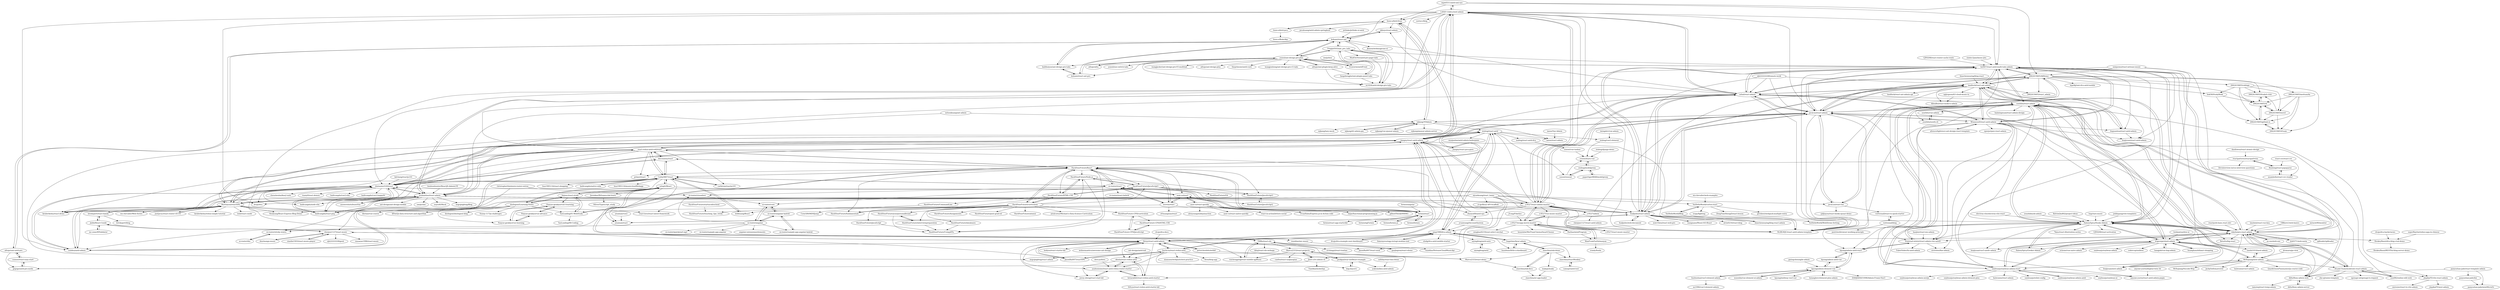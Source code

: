 digraph G {
"mpw0311/antd-umi-sys" -> "LANIF-UI/dva-boot-admin" ["e"=1]
"mpw0311/antd-umi-sys" -> "2662419405/AllDemo" ["e"=1]
"mpw0311/antd-umi-sys" -> "liuxx-u/bird-front" ["e"=1]
"mpw0311/antd-umi-sys" -> "hsl947/react-antd-multi-tabs-admin" ["e"=1]
"xjh22222228/tomato-work" -> "landluck/react-ant-admin" ["e"=1]
"xjh22222228/tomato-work" -> "sxfad/react-admin" ["e"=1]
"xjh22222228/tomato-work" -> "javaLuo/react-admin" ["e"=1]
"xjh22222228/tomato-work" -> "ltadpoles/react-admin" ["e"=1]
"biaochenxuying/blog-react" -> "landluck/react-ant-admin" ["e"=1]
"alitajs/umi-antd-pro" -> "sunnut/react-easy-start" ["e"=1]
"alitajs/umi-antd-pro" -> "kuhami/react-ant" ["e"=1]
"alitajs/umi-antd-pro" -> "gzgogo/antd-pro-mobx" ["e"=1]
"danilowoz/react-atomic-design" -> "reactpatterns/reactpatterns" ["e"=1]
"reactpatterns/reactpatterns" -> "Bunlong/react-papaparse"
"reactpatterns/reactpatterns" -> "Devinterview-io/css-interview-questions" ["e"=1]
"reactpatterns/reactpatterns" -> "HackYourFuture/React"
"Jines-z/rs-admin-cli" -> "Tianlikai/mobxSpa"
"Jines-z/rs-admin-cli" -> "Marco2333/react-projects"
"Jines-z/rs-admin-cli" -> "gzgogo/antd-pro-mobx"
"lsqy/taro-music" -> "HalseySpicy/Hooks-Admin" ["e"=1]
"sxfad/react-admin" -> "javaLuo/react-admin"
"sxfad/react-admin" -> "hsl947/react-antd-multi-tabs-admin"
"sxfad/react-admin" -> "landluck/react-ant-admin"
"sxfad/react-admin" -> "zkboys/react-admin"
"sxfad/react-admin" -> "2662419405/AllDemo"
"sxfad/react-admin" -> "ltadpoles/react-admin"
"sxfad/react-admin" -> "z-9527/react-admin-master"
"sxfad/react-admin" -> "liuguanhua/react-antd-admin"
"sxfad/react-admin" -> "kuhami/react-ant"
"sxfad/react-admin" -> "jiangxy/react-antd-admin"
"sxfad/react-admin" -> "WinmezzZ/react-antd-admin"
"sxfad/react-admin" -> "LANIF-UI/dva-boot-admin"
"sxfad/react-admin" -> "yezihaohao/react-admin"
"sxfad/react-admin" -> "NLRX-WJC/react-antd-admin-template" ["e"=1]
"sxfad/react-admin" -> "southliu/react-admin"
"reactjs/zh-hans.react.dev" -> "wkylin/pro-react-admin" ["e"=1]
"z-9527/react-admin-master" -> "z-9527/admin"
"z-9527/react-admin-master" -> "yezihaohao/react-admin"
"z-9527/react-admin-master" -> "jiangxy/react-antd-admin"
"z-9527/react-admin-master" -> "LANIF-UI/dva-boot-admin"
"z-9527/react-admin-master" -> "NLRX-WJC/react-antd-admin-template" ["e"=1]
"z-9527/react-admin-master" -> "z-9527/weapp-movie-master"
"z-9527/react-admin-master" -> "sxfad/react-admin"
"z-9527/react-admin-master" -> "ltadpoles/react-admin"
"z-9527/react-admin-master" -> "javaLuo/react-admin"
"z-9527/react-admin-master" -> "duxianwei520/react"
"z-9527/react-admin-master" -> "zuiidea/antd-admin" ["e"=1]
"z-9527/react-admin-master" -> "hsl947/react-antd-multi-tabs-admin"
"z-9527/react-admin-master" -> "zhaoyu69/antd-spa"
"z-9527/react-admin-master" -> "z-9527/vue-music-master"
"z-9527/react-admin-master" -> "xiubug/react-antd"
"z-9527/admin" -> "z-9527/react-admin-master"
"z-9527/admin" -> "z-9527/react-music-master"
"z-9527/admin" -> "chenjun1127/react-antd-admin"
"z-9527/admin" -> "landluck/react-ant-admin"
"kuhami/react-ant" -> "bailihuiyue/ant-design-pro-tabs"
"kuhami/react-ant" -> "kuhami/react-ant-pro"
"kuhami/react-ant" -> "Fengly0503/ant_pro_tabs"
"kuhami/react-ant" -> "yunsii/ant-design-pro-plus"
"kuhami/react-ant" -> "zkboys/react-admin"
"kuhami/react-ant" -> "alitajs/umi-antd-pro" ["e"=1]
"kuhami/react-ant" -> "ix1024/antd-design-pro-tabs"
"kuhami/react-ant" -> "Jkanon/webmagician-ui"
"sunnut/react-easy-start" -> "gzgogo/antd-pro-mobx"
"sunnut/react-easy-start" -> "alitajs/umi-antd-pro" ["e"=1]
"LANIF-UI/dva-boot-admin" -> "z-9527/react-admin-master"
"LANIF-UI/dva-boot-admin" -> "yezihaohao/react-admin"
"LANIF-UI/dva-boot-admin" -> "jiangxy/react-antd-admin"
"LANIF-UI/dva-boot-admin" -> "zuiidea/antd-admin" ["e"=1]
"LANIF-UI/dva-boot-admin" -> "duxianwei520/react"
"LANIF-UI/dva-boot-admin" -> "sxfad/react-admin"
"LANIF-UI/dva-boot-admin" -> "mpw0311/antd-umi-sys" ["e"=1]
"LANIF-UI/dva-boot-admin" -> "hsl947/react-antd-multi-tabs-admin"
"LANIF-UI/dva-boot-admin" -> "kuhami/react-ant"
"LANIF-UI/dva-boot-admin" -> "NLRX-WJC/react-antd-admin-template" ["e"=1]
"LANIF-UI/dva-boot-admin" -> "liuxx-u/bird-front"
"LANIF-UI/dva-boot-admin" -> "bailicangdu/react-pxq" ["e"=1]
"LANIF-UI/dva-boot-admin" -> "javaLuo/react-admin"
"LANIF-UI/dva-boot-admin" -> "sorrycc/blog" ["e"=1]
"LANIF-UI/dva-boot-admin" -> "dvajs/dva" ["e"=1]
"alitajs/alita" -> "yunsii/ant-design-pro-plus" ["e"=1]
"J1ong/FilmSys" -> "z-9527/weapp-movie-master" ["e"=1]
"YMBo/react-ele" -> "gaojingran/react-eleme"
"YMBo/react-ele" -> "ruichengping/react-mobile-qqMusic"
"YMBo/react-ele" -> "chenjun1127/react-music"
"YMBo/react-ele" -> "kliuj/react-ele-webapp" ["e"=1]
"YMBo/react-ele" -> "Marco2333/react-projects"
"YMBo/react-ele" -> "cd-dongzi/react-toutiao" ["e"=1]
"wjkang/d2-admin-pm" -> "wjkang/3YAdmin" ["e"=1]
"z-9527/weapp-movie-master" -> "z-9527/vue-music-master"
"z-9527/weapp-movie-master" -> "ManFromEarth/maoyan"
"z-9527/weapp-movie-master" -> "Harhao/miniProgram" ["e"=1]
"z-9527/weapp-movie-master" -> "zenghao0219/seat-select-wechat" ["e"=1]
"z-9527/weapp-movie-master" -> "z-9527/react-admin-master"
"z-9527/weapp-movie-master" -> "houzisbw/MeiTuanCinemaSmartChoose" ["e"=1]
"z-9527/weapp-movie-master" -> "z-9527/react-music-master"
"biaochenxuying/blog-react-admin" -> "ltadpoles/react-admin" ["e"=1]
"WinmezzZ/react-antd-admin" -> "landluck/react-ant-admin"
"WinmezzZ/react-antd-admin" -> "hsl947/react-antd-multi-tabs-admin"
"WinmezzZ/react-antd-admin" -> "javaLuo/react-admin"
"WinmezzZ/react-antd-admin" -> "southliu/react-admin"
"WinmezzZ/react-antd-admin" -> "buqiyuan/react-antd-admin" ["e"=1]
"WinmezzZ/react-antd-admin" -> "NLRX-WJC/react-antd-admin-template" ["e"=1]
"WinmezzZ/react-antd-admin" -> "sxfad/react-admin"
"WinmezzZ/react-antd-admin" -> "d3george/slash-admin"
"WinmezzZ/react-antd-admin" -> "HalseySpicy/Hooks-Admin"
"WinmezzZ/react-antd-admin" -> "liuguanhua/react-antd-admin"
"WinmezzZ/react-antd-admin" -> "lqsong/admin-antd-react"
"WinmezzZ/react-antd-admin" -> "altence/lightence-ant-design-react-template" ["e"=1]
"WinmezzZ/react-antd-admin" -> "wkylin/pro-react-admin"
"WinmezzZ/react-antd-admin" -> "frontend-winter/react-admin-vite-antd5"
"WinmezzZ/react-antd-admin" -> "epeejs/epee-react-admin"
"bailihuiyue/ant-design-pro-tabs" -> "kuhami/react-ant"
"bailihuiyue/ant-design-pro-tabs" -> "kuhami/react-ant-pro"
"aiyuekuang/react_home" -> "Jines-z/rs-admin-cli"
"aiyuekuang/react_home" -> "javaLuo/react-luo"
"aiyuekuang/react_home" -> "YutHelloWorld/vortex-react"
"aiyuekuang/react_home" -> "Marco2333/react-demo"
"aiyuekuang/react_home" -> "chenjun1127/react-music"
"aiyuekuang/react_home" -> "yi-ge/Koa2-API-Scaffold" ["e"=1]
"aiyuekuang/react_home" -> "MuYunyun/reactSPA"
"aiyuekuang/react_home" -> "bailicangdu/react-pxq" ["e"=1]
"aiyuekuang/react_home" -> "react-love/react-latest-framework" ["e"=1]
"aiyuekuang/react_home" -> "JasonBai007/react-seed" ["e"=1]
"lanzhsh/react-vue-koa" -> "wkylin/pro-react-admin" ["e"=1]
"dxx/mango-music" -> "chenjun1127/react-music" ["e"=1]
"CJY0208/react-router-cache-route" -> "hsl947/react-antd-multi-tabs-admin" ["e"=1]
"ltadpoles/web-document" -> "ltadpoles/react-admin" ["e"=1]
"nelsonkuang/ant-admin" -> "wjkang/3YAdmin" ["e"=1]
"nelsonkuang/ant-admin" -> "yezihaohao/react-admin" ["e"=1]
"brickspert/react-family" -> "brickspert/blog" ["e"=1]
"brickspert/react-family" -> "MuYunyun/reactSPA"
"brickspert/react-family" -> "Juliiii/React-Cnode"
"hugotime/bear-admin" -> "huzzbuzz/little-a-dashboard"
"hugotime/bear-admin" -> "pmg1989/dva-admin"
"hugotime/bear-admin" -> "ziaochina/reactMonkey"
"hugotime/bear-admin" -> "ziaochina/mk-demo"
"z-9527/vue-music-master" -> "z-9527/weapp-movie-master"
"z-9527/vue-music-master" -> "z-9527/react-music-master"
"javaLuo/react-admin" -> "landluck/react-ant-admin"
"javaLuo/react-admin" -> "javaLuo/react-luo"
"javaLuo/react-admin" -> "sxfad/react-admin"
"javaLuo/react-admin" -> "southliu/react-admin"
"javaLuo/react-admin" -> "hsl947/react-antd-multi-tabs-admin"
"javaLuo/react-admin" -> "WinmezzZ/react-antd-admin"
"javaLuo/react-admin" -> "2662419405/AllDemo"
"javaLuo/react-admin" -> "wkylin/pro-react-admin"
"javaLuo/react-admin" -> "wjkang/3YAdmin"
"javaLuo/react-admin" -> "ltadpoles/react-admin"
"javaLuo/react-admin" -> "NLRX-WJC/react-antd-admin-template" ["e"=1]
"javaLuo/react-admin" -> "jiangxy/react-antd-admin"
"javaLuo/react-admin" -> "lqsong/admin-antd-react"
"javaLuo/react-admin" -> "frontend-winter/react-admin-vite-antd5"
"javaLuo/react-admin" -> "z-9527/react-admin-master"
"Juliiii/React-Cnode" -> "chenjun1127/react-music"
"Juliiii/React-Cnode" -> "brickspert/react-family"
"Juliiii/React-Cnode" -> "mc-zone/IDValidator" ["e"=1]
"xusenlin/vue-element-ui-admin" -> "lqsong/admin-element-vue" ["e"=1]
"yisainan/vue2" -> "yisainan/react" ["e"=1]
"wjkang/vue-quasar-admin" -> "wjkang/3YAdmin" ["e"=1]
"HackYourFuture/JavaScript3" -> "HackYourFuture/JavaScript2"
"yunsii/ant-design-pro-plus" -> "yunsii/use-switch-tabs"
"yunsii/ant-design-pro-plus" -> "kuhami/react-ant"
"yunsii/ant-design-pro-plus" -> "kuhami/react-ant-pro"
"yunsii/ant-design-pro-plus" -> "wangJacker/ant-design-pro-V5-multitab"
"yunsii/ant-design-pro-plus" -> "hsl947/react-antd-multi-tabs-admin"
"yunsii/ant-design-pro-plus" -> "Fengly0503/ant_pro_tabs"
"yunsii/ant-design-pro-plus" -> "bailihuiyue/ant-design-pro-tabs"
"yunsii/ant-design-pro-plus" -> "alitajs/ant-design-plus" ["e"=1]
"yunsii/ant-design-pro-plus" -> "alitajs/umi-plugin-keep-alive" ["e"=1]
"yunsii/ant-design-pro-plus" -> "theprimone/antd-curd"
"yunsii/ant-design-pro-plus" -> "X-neuron/antdFront"
"yunsii/ant-design-pro-plus" -> "wangjunhong/ant-design-pro-v5-tabs"
"yunsii/ant-design-pro-plus" -> "alitajs/alita" ["e"=1]
"yunsii/ant-design-pro-plus" -> "ix1024/antd-design-pro-tabs"
"gzgogo/antd-pro-mobx" -> "sunnut/react-easy-start"
"gaojingran/react-eleme" -> "YMBo/react-ele"
"HackYourFuture/startacodeschool" -> "HackYourFuture/teaching_tips_tricks"
"yisainan/react" -> "ltadpoles/react-admin"
"chenjun1127/react-music" -> "wandiao/nec-music"
"chenjun1127/react-music" -> "xiaolin3303/react-music-player" ["e"=1]
"chenjun1127/react-music" -> "YMBo/react-ele"
"chenjun1127/react-music" -> "dxx/mango-music" ["e"=1]
"chenjun1127/react-music" -> "xjh22222228/gosh" ["e"=1]
"chenjun1127/react-music" -> "maomao1996/react-music" ["e"=1]
"chenjun1127/react-music" -> "Juliiii/React-Cnode"
"chenjun1127/react-music" -> "ruichengping/react-mobile-qqMusic"
"wjkang/3YAdmin" -> "wjkang/vue-quasar-admin" ["e"=1]
"wjkang/3YAdmin" -> "wjkang/quasar-admin-server" ["e"=1]
"wjkang/3YAdmin" -> "liuxx-u/bird-front"
"wjkang/3YAdmin" -> "lanux/react-admin"
"wjkang/3YAdmin" -> "javaLuo/react-admin"
"wjkang/3YAdmin" -> "wjkang/lazy-mock" ["e"=1]
"wjkang/3YAdmin" -> "wjkang/d2-admin-pm" ["e"=1]
"wjkang/3YAdmin" -> "xiubug/react-antd"
"xiubug/react-antd-dva" -> "sosout/vue-taobao"
"HackYourFuture-CPH/HTML-CSS" -> "HackYourFuture-CPH/JavaScript"
"HackYourFuture-CPH/JavaScript" -> "HackYourFuture-CPH/HTML-CSS"
"HackYourFuture-CPH/JavaScript" -> "HackYourFuture-CPH/curriculum"
"makajs/maka" -> "ziaochina/xr-app-loader"
"nzambello/react-csv-reader" -> "Bunlong/react-papaparse"
"zhaoyu69/antd-spa" -> "jiangxy/react-antd-admin"
"zhaoyu69/antd-spa" -> "yvanwangl/AccountSystem" ["e"=1]
"Harhao/miniProgram" -> "z-9527/weapp-movie-master" ["e"=1]
"Harhao/miniProgram" -> "ManFromEarth/maoyan" ["e"=1]
"HackYourFuture/JavaScript2" -> "HackYourFuture/JavaScript3"
"sosout/vue-taobao" -> "sosout/learn-vue"
"zkboys/react-admin" -> "kuhami/react-ant"
"papertiger8848/modelproxy" -> "xiubug/modelproxy"
"kuhami/react-ant-pro" -> "bailihuiyue/ant-design-pro-tabs"
"kuhami/react-ant-pro" -> "kuhami/react-ant"
"xiubug/django-demo" -> "sosout/learn-vue"
"Bunlong/react-papaparse" -> "nzambello/react-csv-reader"
"Bunlong/react-papaparse" -> "reactpatterns/reactpatterns"
"alitajs/umi-plugin-keep-alive" -> "yunsii/ant-design-pro-plus" ["e"=1]
"alitajs/umi-plugin-keep-alive" -> "fangzhengjin/umi-plugin-panel-tabs" ["e"=1]
"alitajs/umi-plugin-keep-alive" -> "ix1024/antd-design-pro-tabs" ["e"=1]
"umijs/hox" -> "X-neuron/antdFront" ["e"=1]
"uniquemo/react-netease-music" -> "landluck/react-ant-admin" ["e"=1]
"uniquemo/react-netease-music" -> "wkylin/pro-react-admin" ["e"=1]
"uniquemo/react-netease-music" -> "HalseySpicy/Hooks-Admin" ["e"=1]
"uniquemo/react-netease-music" -> "2662419405/AllDemo" ["e"=1]
"lqsong/admin-element-vue" -> "lqsong/admin-antd-vue"
"lqsong/admin-element-vue" -> "lqsong/admin-antd-react"
"lqsong/admin-element-vue" -> "xusenlin/vue-element-ui-admin" ["e"=1]
"lqsong/admin-element-vue" -> "lqsong/midway-vue3-ssr"
"lqsong/admin-element-vue" -> "hsiangleev/element-plus-admin" ["e"=1]
"lqsong/admin-element-vue" -> "ZANJIAHAO1008/Admin-Frame-Vue3" ["e"=1]
"lqsong/admin-element-vue" -> "huzhushan/vue3-element-admin"
"vortesnail/blog" -> "vortesnail/react-ts-quick-starter"
"vortesnail/blog" -> "poetries/browser-working-principle" ["e"=1]
"hsl947/react-antd-multi-tabs-admin" -> "landluck/react-ant-admin"
"hsl947/react-antd-multi-tabs-admin" -> "southliu/react-admin"
"hsl947/react-antd-multi-tabs-admin" -> "wkylin/pro-react-admin"
"hsl947/react-antd-multi-tabs-admin" -> "sxfad/react-admin"
"hsl947/react-antd-multi-tabs-admin" -> "WinmezzZ/react-antd-admin"
"hsl947/react-antd-multi-tabs-admin" -> "yunsii/ant-design-pro-plus"
"hsl947/react-antd-multi-tabs-admin" -> "javaLuo/react-admin"
"hsl947/react-antd-multi-tabs-admin" -> "frontend-winter/react-admin-vite-antd5"
"hsl947/react-antd-multi-tabs-admin" -> "NLRX-WJC/react-antd-admin-template" ["e"=1]
"hsl947/react-antd-multi-tabs-admin" -> "2662419405/AllDemo"
"hsl947/react-antd-multi-tabs-admin" -> "HalseySpicy/Hooks-Admin"
"hsl947/react-antd-multi-tabs-admin" -> "ltadpoles/react-admin"
"hsl947/react-antd-multi-tabs-admin" -> "liuguanhua/react-antd-admin"
"hsl947/react-antd-multi-tabs-admin" -> "Fengly0503/ant_pro_tabs"
"hsl947/react-antd-multi-tabs-admin" -> "buqiyuan/react-antd-admin" ["e"=1]
"landluck/react-ant-admin" -> "hsl947/react-antd-multi-tabs-admin"
"landluck/react-ant-admin" -> "javaLuo/react-admin"
"landluck/react-ant-admin" -> "landluck/react-ant-admin-api"
"landluck/react-ant-admin" -> "WinmezzZ/react-antd-admin"
"landluck/react-ant-admin" -> "sxfad/react-admin"
"landluck/react-ant-admin" -> "2662419405/AllDemo"
"landluck/react-ant-admin" -> "NLRX-WJC/react-antd-admin-template" ["e"=1]
"landluck/react-ant-admin" -> "ltadpoles/react-admin"
"landluck/react-ant-admin" -> "buqiyuan/react-antd-admin" ["e"=1]
"landluck/react-ant-admin" -> "liuguanhua/react-antd-admin"
"landluck/react-ant-admin" -> "uglyspoon/h5-cloud-music-ts"
"landluck/react-ant-admin" -> "AllenBei/react-hook-ts-admin"
"landluck/react-ant-admin" -> "wkylin/pro-react-admin"
"landluck/react-ant-admin" -> "2662419405/react_admin"
"landluck/react-ant-admin" -> "HalseySpicy/Hooks-Admin"
"christopherthielen/ui-router-extras" -> "ui-router/sticky-states" ["e"=1]
"christopherthielen/ui-router-extras" -> "ui-router/visualizer" ["e"=1]
"ltadpoles/react-admin" -> "ltadpoles/web-document" ["e"=1]
"ltadpoles/react-admin" -> "landluck/react-ant-admin"
"ltadpoles/react-admin" -> "javaLuo/react-admin"
"ltadpoles/react-admin" -> "NLRX-WJC/react-antd-admin-template" ["e"=1]
"ltadpoles/react-admin" -> "hsl947/react-antd-multi-tabs-admin"
"ltadpoles/react-admin" -> "biaochenxuying/blog-react-admin" ["e"=1]
"ltadpoles/react-admin" -> "yisainan/react"
"ltadpoles/react-admin" -> "sxfad/react-admin"
"ltadpoles/react-admin" -> "z-9527/react-admin-master"
"ltadpoles/react-admin" -> "now1then/react-web-pro"
"ltadpoles/react-admin" -> "yezihaohao/react-admin"
"ltadpoles/react-admin" -> "HalseySpicy/Hooks-Admin"
"ltadpoles/react-admin" -> "wanguano/Music163-React" ["e"=1]
"ltadpoles/react-admin" -> "LANIF-UI/dva-boot-admin"
"ltadpoles/react-admin" -> "alvin0216/react-blog" ["e"=1]
"mc-zone/IDValidator" -> "Juliiii/React-Cnode" ["e"=1]
"Fengly0503/ant_pro_tabs" -> "ix1024/antd-design-pro-tabs"
"Fengly0503/ant_pro_tabs" -> "kuhami/react-ant"
"Fengly0503/ant_pro_tabs" -> "fangzhengjin/umi-plugin-panel-tabs"
"Fengly0503/ant_pro_tabs" -> "MudOnTire/antd-pro-page-tabs"
"Fengly0503/ant_pro_tabs" -> "yunsii/ant-design-pro-plus"
"2662419405/AllDemo" -> "landluck/react-ant-admin"
"2662419405/AllDemo" -> "hsl947/react-antd-multi-tabs-admin"
"2662419405/AllDemo" -> "javaLuo/react-admin"
"2662419405/AllDemo" -> "2662419405/react_admin"
"2662419405/AllDemo" -> "javaLuo/react-luo"
"2662419405/AllDemo" -> "2662419405/meituanAn"
"2662419405/AllDemo" -> "sxfad/react-admin"
"2662419405/AllDemo" -> "2662419405/cnblogs"
"2662419405/AllDemo" -> "link58/StudyBook"
"2662419405/AllDemo" -> "2662419405/sh"
"2662419405/AllDemo" -> "hqwlkj/umi-dva-antd-mobile" ["e"=1]
"2662419405/AllDemo" -> "2662419405/Studyit-club"
"uglyspoon/h5-cloud-music-ts" -> "AllenBei/react-hook-ts-admin"
"X-neuron/antdFront" -> "yunsii/ant-design-pro-plus"
"liuguanhua/react-antd-admin" -> "buqiyuan/react-antd-admin" ["e"=1]
"liuguanhua/react-antd-admin" -> "landluck/react-ant-admin"
"jetlinks/jetlinks-ui-antd" -> "kuhami/react-ant" ["e"=1]
"ix1024/antd-design-pro-tabs" -> "Fengly0503/ant_pro_tabs"
"vortesnail/react-ts-quick-starter" -> "vortesnail/blog"
"2662419405/novel" -> "2662419405/Exam"
"2662419405/novel" -> "2662419405/sh"
"2662419405/novel" -> "2662419405/github.io"
"2662419405/novel" -> "2662419405/Studyit-club"
"MudOnTire/antd-pro-page-tabs" -> "ix1024/antd-design-pro-tabs"
"2662419405/meituanAn" -> "2662419405/github.io"
"2662419405/meituanAn" -> "2662419405/novel"
"2662419405/meituanAn" -> "2662419405/sh"
"2662419405/meituanAn" -> "2662419405/Exam"
"2662419405/cnblogs" -> "2662419405/sh"
"2662419405/cnblogs" -> "2662419405/Studyit-club"
"2662419405/cnblogs" -> "2662419405/github.io"
"2662419405/cnblogs" -> "2662419405/novel"
"2662419405/cnblogs" -> "2662419405/Exam"
"2662419405/cnblogs" -> "link58/StudyBook"
"2662419405/Studyit-club" -> "2662419405/sh"
"2662419405/sh" -> "2662419405/github.io"
"2662419405/sh" -> "2662419405/novel"
"2662419405/sh" -> "2662419405/Studyit-club"
"2662419405/Exam" -> "2662419405/github.io"
"2662419405/github.io" -> "2662419405/sh"
"2662419405/github.io" -> "2662419405/Exam"
"link58/StudyBook" -> "2662419405/sh"
"link58/StudyBook" -> "2662419405/github.io"
"sindu12jun/imooc-jira" -> "hsl947/react-antd-multi-tabs-admin" ["e"=1]
"OBKoro1/web-basics" -> "wkylin/pro-react-admin" ["e"=1]
"wkylin/pro-react-admin" -> "HalseySpicy/Hooks-Admin"
"wkylin/pro-react-admin" -> "southliu/react-admin"
"wkylin/pro-react-admin" -> "hsl947/react-antd-multi-tabs-admin"
"wkylin/pro-react-admin" -> "javaLuo/react-admin"
"wkylin/pro-react-admin" -> "frontend-winter/react-admin-vite-antd5"
"wkylin/pro-react-admin" -> "landluck/react-ant-admin"
"wkylin/pro-react-admin" -> "DLand-Team/moderate-react-admin"
"wkylin/pro-react-admin" -> "xy-sea/web-see" ["e"=1]
"wkylin/pro-react-admin" -> "soybeanjs/soybean-admin-react"
"wkylin/pro-react-admin" -> "lyh0371/web-norm" ["e"=1]
"wkylin/pro-react-admin" -> "dbfu/fluxy-admin-web"
"wkylin/pro-react-admin" -> "buqiyuan/nest-admin" ["e"=1]
"wkylin/pro-react-admin" -> "d3george/slash-admin"
"wkylin/pro-react-admin" -> "qdleader/qdleader" ["e"=1]
"wkylin/pro-react-admin" -> "BetaSu/big-react" ["e"=1]
"xzlaptt/React" -> "linjunc/react-study"
"xzlaptt/React" -> "TaoLoading/01-WebStudy"
"xzlaptt/React" -> "yisainan/react"
"xzlaptt/React" -> "dselegent/Learning-Notes"
"xzlaptt/React" -> "Cathy0807/react"
"xzlaptt/React" -> "ltadpoles/react-admin"
"xzlaptt/React" -> "JasonkayZK/typescript-learn"
"hsiangleev/element-plus-admin" -> "lqsong/admin-element-vue" ["e"=1]
"altence/lightence-ant-design-react-template" -> "WinmezzZ/react-antd-admin" ["e"=1]
"gmingchen/agile-admin" -> "lqsong/admin-element-vue" ["e"=1]
"huzhushan/vue3-element-admin" -> "au1996/vue3-element-admin" ["e"=1]
"huzhushan/vue3-element-admin" -> "lqsong/admin-element-vue"
"azat-co/react" -> "werein/react"
"azat-co/react" -> "ui-router/react"
"azat-co/react" -> "formio/react"
"azat-co/react" -> "azat-co/react-quickly"
"HackYourFuture/yourpersonalbrand" -> "HackYourFuture/interviewpreparation"
"HackYourFuture/yourpersonalbrand" -> "HackYourFuture/UsingAPIs"
"HackYourFuture/interviewpreparation" -> "HackYourFuture/yourpersonalbrand"
"HackYourFuture/interviewpreparation" -> "HackYourFuture/UsingAPIs"
"TaoLoading/01-WebStudy" -> "TaoLoading/08-Coding"
"TaoLoading/01-WebStudy" -> "linjunc/react-study"
"TaoLoading/01-WebStudy" -> "xzlaptt/React"
"HackYourFuture/JavaScript" -> "HackYourFuture/UsingAPIs"
"JasonkayZK/typescript-learn" -> "Nliver/Typescript_study"
"lqsong/admin-antd-react" -> "lqsong/admin-antd-vue"
"lqsong/admin-antd-react" -> "frontend-winter/react-admin-vite-antd5"
"lqsong/admin-antd-react" -> "lqsong/admin-element-vue"
"lqsong/admin-antd-vue" -> "lqsong/admin-antd-react"
"lqsong/admin-antd-vue" -> "lqsong/admin-element-vue"
"HalseySpicy/Geeker-Admin" -> "HalseySpicy/Hooks-Admin" ["e"=1]
"jeddygong/vite-templates" -> "HalseySpicy/Hooks-Admin" ["e"=1]
"Panyue-genkiyo/vue3-learning" -> "Panyue-genkiyo/vue-advance"
"Panyue-genkiyo/vue3-learning" -> "Panyue-genkiyo/vue-learning"
"formio/formio.js" -> "formio/react" ["e"=1]
"miracle90/monitor" -> "wkylin/pro-react-admin" ["e"=1]
"hangjob/vue-bag-admin" -> "d3george/slash-admin" ["e"=1]
"formio/formio" -> "formio/react" ["e"=1]
"lyh0371/web-norm" -> "wkylin/pro-react-admin" ["e"=1]
"electron-vite/electron-vite-react" -> "HalseySpicy/Hooks-Admin" ["e"=1]
"formio/react" -> "formio/react-app-starterkit"
"formio/react" -> "formio/formio" ["e"=1]
"formio/react" -> "azat-co/react"
"formio/react" -> "formio/formio.js" ["e"=1]
"formio/react" -> "HackYourFuture/React"
"formio/react" -> "formio/ngFormio" ["e"=1]
"formio/react" -> "ui-router/react"
"booleanhunter/ReactJS-AdminLTE" -> "yezihaohao/react-admin" ["e"=1]
"linjunc/react-study" -> "xzlaptt/React"
"linjunc/react-study" -> "TaoLoading/01-WebStudy"
"linjunc/react-study" -> "dselegent/Learning-Notes"
"linjunc/react-study" -> "Panyue-genkiyo/vue3-learning"
"lewkamtao/lew-ui" -> "d3george/slash-admin" ["e"=1]
"Panyue-genkiyo/vue-learning" -> "Panyue-genkiyo/vue-advance"
"Panyue-genkiyo/vue-learning" -> "Panyue-genkiyo/vue3-learning"
"zouzhibin/zb-admin" -> "HalseySpicy/Hooks-Admin" ["e"=1]
"wx-chevalier/web-examples" -> "YutHelloWorld/vortex-react" ["e"=1]
"dromara/go-view" -> "MrXujiang/next-admin" ["e"=1]
"ant-design/antd-init" -> "okoala/react-redux-antd" ["e"=1]
"werein/react" -> "azat-co/react"
"werein/react" -> "ui-router/react"
"werein/react" -> "leilihuang/React"
"werein/react" -> "zf-huangxiao/react"
"werein/react" -> "HackYourFuture/React"
"werein/react" -> "formio/react"
"Panyue-genkiyo/vue-advance" -> "Panyue-genkiyo/vue-learning"
"Panyue-genkiyo/vue-advance" -> "Panyue-genkiyo/vue3-learning"
"dora-js/dora" -> "yuzhouisme/react-antd-redux-router-starter" ["e"=1]
"fangzhengjin/umi-plugin-panel-tabs" -> "Fengly0503/ant_pro_tabs"
"fangzhengjin/umi-plugin-panel-tabs" -> "ix1024/antd-design-pro-tabs"
"jinpikaFE/vite-react-admin" -> "jinpikaFE/nest-admin"
"jinpikaFE/vite-react-admin" -> "onresize/react-ts-vite-admin" ["e"=1]
"panyushan-jade/dui" -> "panyushan-jade/miniMicroFe"
"southliu/vue-admin" -> "southliu/south-cli"
"southliu/south-cli" -> "southliu/vue-admin"
"zuiidea/antd-admin" -> "yezihaohao/react-admin" ["e"=1]
"zuiidea/antd-admin" -> "jiangxy/react-antd-admin" ["e"=1]
"zuiidea/antd-admin" -> "duxianwei520/react" ["e"=1]
"KelvinQiu802/project-ideas" -> "HalseySpicy/Hooks-Admin" ["e"=1]
"kdchang/reactjs101" -> "duxianwei520/react" ["e"=1]
"dselegent/Learning-Notes" -> "dselegent/dselegent-blog"
"dselegent/Learning-Notes" -> "linjunc/react-study"
"dselegent/Learning-Notes" -> "TaoLoading/01-WebStudy"
"dselegent/Learning-Notes" -> "xzlaptt/React"
"dselegent/Learning-Notes" -> "Sunny-117/js-challenges" ["e"=1]
"dselegent/Learning-Notes" -> "lilichao/vue-course"
"dselegent/Learning-Notes" -> "XPoet/js-data-structure-and-algorithm" ["e"=1]
"dselegent/Learning-Notes" -> "Panyue-genkiyo/vue-learning"
"azat-co/react-quickly" -> "azat-co/react"
"azat-co/react-quickly" -> "react-in-action/letters-social"
"azat-co/react-quickly" -> "EvanHahn/Express.js-in-Action-code" ["e"=1]
"azat-co/react-quickly" -> "luijar/functional-programming-js" ["e"=1]
"azat-co/react-quickly" -> "gilbutITbook/006961"
"azat-co/react-quickly" -> "alexyoung/nodejsinaction"
"azat-co/react-quickly" -> "azat-co/react-native-quickly"
"fireyy/react-antd-admin" -> "Justin-lu/react-redux-antd"
"fireyy/react-antd-admin" -> "jiangxy/react-antd-admin"
"fireyy/react-antd-admin" -> "xiubug/react-antd"
"fireyy/react-antd-admin" -> "JasonBai007/reactSPA" ["e"=1]
"fireyy/react-antd-admin" -> "betarabbit/react-redux-antd-starter"
"fireyy/react-antd-admin" -> "jovey-zheng/react-start-kit"
"fireyy/react-antd-admin" -> "yuzhouisme/react-antd-redux-router-starter"
"fireyy/react-antd-admin" -> "okoala/react-redux-antd"
"fireyy/react-antd-admin" -> "pmg1989/dva-admin"
"fireyy/react-antd-admin" -> "peterchenhdu/webbf" ["e"=1]
"fireyy/react-antd-admin" -> "zuiidea/antd-admin" ["e"=1]
"fireyy/react-antd-admin" -> "bodyno/react-starter-kit" ["e"=1]
"fireyy/react-antd-admin" -> "pookpal/star-initReact-example"
"fireyy/react-antd-admin" -> "JasonBai007/react-seed" ["e"=1]
"fireyy/react-antd-admin" -> "websemantics/awesome-ant-design" ["e"=1]
"HalseySpicy/Hooks-Admin" -> "HalseySpicy/Geeker-Admin" ["e"=1]
"HalseySpicy/Hooks-Admin" -> "wkylin/pro-react-admin"
"HalseySpicy/Hooks-Admin" -> "southliu/react-admin"
"HalseySpicy/Hooks-Admin" -> "NLRX-WJC/react-antd-admin-template" ["e"=1]
"HalseySpicy/Hooks-Admin" -> "d3george/slash-admin"
"HalseySpicy/Hooks-Admin" -> "hsl947/react-antd-multi-tabs-admin"
"HalseySpicy/Hooks-Admin" -> "BetaSu/big-react" ["e"=1]
"HalseySpicy/Hooks-Admin" -> "buqiyuan/vue3-antdv-admin" ["e"=1]
"HalseySpicy/Hooks-Admin" -> "frontend-winter/react-admin-vite-antd5"
"HalseySpicy/Hooks-Admin" -> "landluck/react-ant-admin"
"HalseySpicy/Hooks-Admin" -> "buqiyuan/nest-admin" ["e"=1]
"HalseySpicy/Hooks-Admin" -> "DLand-Team/moderate-react-admin"
"HalseySpicy/Hooks-Admin" -> "soybeanjs/soybean-admin-react"
"HalseySpicy/Hooks-Admin" -> "CJY0208/react-activation" ["e"=1]
"HalseySpicy/Hooks-Admin" -> "7kms/react-illustration-series" ["e"=1]
"xy-sea/web-see" -> "wkylin/pro-react-admin" ["e"=1]
"DLand-Team/moderate-react-admin" -> "dbfu/fluxy-admin-web"
"DLand-Team/moderate-react-admin" -> "wkylin/pro-react-admin"
"DLand-Team/moderate-react-admin" -> "southliu/react-admin"
"DLand-Team/moderate-react-admin" -> "HalseySpicy/Hooks-Admin"
"DLand-Team/moderate-react-admin" -> "openapi-ui/openapi-ts-request" ["e"=1]
"DLand-Team/moderate-react-admin" -> "zhe-qi/uniez-template"
"DLand-Team/moderate-react-admin" -> "jinpikaFE/vite-react-admin"
"DLand-Team/moderate-react-admin" -> "xun082/online-edit-web" ["e"=1]
"superRaytin/redux-saga-in-chinese" -> "HeskeyBaozi/dva-blog-crud-demo" ["e"=1]
"frontend-winter/react-admin-vite-antd5" -> "southliu/react-admin"
"frontend-winter/react-admin-vite-antd5" -> "lqsong/admin-antd-react"
"frontend-winter/react-admin-vite-antd5" -> "strivelen/fine-admin"
"frontend-winter/react-admin-vite-antd5" -> "FaberSober/fa-antd-admin"
"JasonBai007/reactSPA" -> "Justin-lu/react-redux-antd" ["e"=1]
"JasonBai007/reactSPA" -> "fireyy/react-antd-admin" ["e"=1]
"ui-router/angular-hybrid" -> "ui-router/sample-app-angular-hybrid"
"ui-router/angular-hybrid" -> "ui-router/core"
"ui-router/angular-hybrid" -> "ui-router/angular"
"okoala/react-redux-antd" -> "yuzhouisme/react-antd-redux-router-starter"
"okoala/react-redux-antd" -> "betarabbit/react-redux-antd-starter"
"okoala/react-redux-antd" -> "jovey-zheng/react-start-kit"
"jovey-zheng/react-start-kit" -> "yuzhouisme/react-antd-redux-router-starter"
"betarabbit/react-redux-antd-starter" -> "okoala/react-redux-antd"
"betarabbit/react-redux-antd-starter" -> "SDLyu/react-redux-antd-starter-kit"
"betarabbit/react-redux-antd-starter" -> "yuzhouisme/react-antd-redux-router-starter"
"yuzhouisme/react-antd-redux-router-starter" -> "okoala/react-redux-antd"
"yuzhouisme/react-antd-redux-router-starter" -> "betarabbit/react-redux-antd-starter"
"yuzhouisme/react-antd-redux-router-starter" -> "jovey-zheng/react-start-kit"
"ui-router/visualizer" -> "ui-router/core"
"niyingfeng/antd" -> "niyingfeng/antd-auto"
"southliu/react-admin" -> "southliu/vue-admin"
"southliu/react-admin" -> "frontend-winter/react-admin-vite-antd5"
"southliu/react-admin" -> "wkylin/pro-react-admin"
"southliu/react-admin" -> "anyone-yuren/react-antd-admin-pnpm"
"southliu/react-admin" -> "hsl947/react-antd-multi-tabs-admin"
"southliu/react-admin" -> "soybeanjs/soybean-admin-react"
"southliu/react-admin" -> "baimingxuan/react-admin-design" ["e"=1]
"southliu/react-admin" -> "javaLuo/react-admin"
"southliu/react-admin" -> "southliu/south-cli"
"southliu/react-admin" -> "HalseySpicy/Hooks-Admin"
"southliu/react-admin" -> "lqsong/admin-antd-react"
"southliu/react-admin" -> "strivelen/fine-admin"
"southliu/react-admin" -> "dbfu/fluxy-admin-web"
"southliu/react-admin" -> "d3george/slash-admin"
"southliu/react-admin" -> "jinpikaFE/vite-react-admin"
"d3george/slash-admin" -> "HalseySpicy/Hooks-Admin"
"d3george/slash-admin" -> "southliu/react-admin"
"d3george/slash-admin" -> "soybeanjs/soybean-admin-react"
"d3george/slash-admin" -> "buqiyuan/nest-admin" ["e"=1]
"d3george/slash-admin" -> "huanghanzhilian/c-shopping" ["e"=1]
"d3george/slash-admin" -> "zclzone/vue-naive-admin" ["e"=1]
"d3george/slash-admin" -> "soybeanjs/soybean-admin" ["e"=1]
"d3george/slash-admin" -> "hangjob/vue-bag-admin" ["e"=1]
"d3george/slash-admin" -> "wkylin/pro-react-admin"
"d3george/slash-admin" -> "taozhi1010/nest-admin" ["e"=1]
"d3george/slash-admin" -> "buqiyuan/vue3-antdv-admin" ["e"=1]
"d3george/slash-admin" -> "MrXujiang/next-admin"
"d3george/slash-admin" -> "codercup/unibest" ["e"=1]
"d3george/slash-admin" -> "HalseySpicy/Geeker-Admin" ["e"=1]
"d3george/slash-admin" -> "hsl947/react-antd-multi-tabs-admin"
"websemantics/awesome-ant-design" -> "fireyy/react-antd-admin" ["e"=1]
"xun082/online-edit-web" -> "southliu/react-admin" ["e"=1]
"xun082/online-edit-web" -> "DLand-Team/moderate-react-admin" ["e"=1]
"peterchenhdu/webbf" -> "fireyy/react-antd-admin" ["e"=1]
"peterchenhdu/webbf" -> "pookpal/star-initReact-example" ["e"=1]
"formio/angular" -> "formio/react" ["e"=1]
"ui-router/react" -> "azat-co/react"
"ui-router/react" -> "ui-router/core"
"ui-router/react" -> "werein/react"
"ui-router/react" -> "formio/react"
"ui-router/react" -> "ui-router/visualizer"
"ui-router/react" -> "Cathy0807/react"
"ui-router/react" -> "HackYourFuture/React"
"ui-router/react" -> "ui-router/react-hybrid" ["e"=1]
"jiangxy/react-antd-admin" -> "yezihaohao/react-admin"
"jiangxy/react-antd-admin" -> "zuiidea/antd-admin" ["e"=1]
"jiangxy/react-antd-admin" -> "fireyy/react-antd-admin"
"jiangxy/react-antd-admin" -> "z-9527/react-admin-master"
"jiangxy/react-antd-admin" -> "duxianwei520/react"
"jiangxy/react-antd-admin" -> "LANIF-UI/dva-boot-admin"
"jiangxy/react-antd-admin" -> "NLRX-WJC/react-antd-admin-template" ["e"=1]
"jiangxy/react-antd-admin" -> "xiubug/react-antd"
"jiangxy/react-antd-admin" -> "MuYunyun/reactSPA"
"jiangxy/react-antd-admin" -> "javaLuo/react-admin"
"jiangxy/react-antd-admin" -> "react-redux-antd-es6/react"
"jiangxy/react-antd-admin" -> "sxfad/react-admin"
"jiangxy/react-antd-admin" -> "Justin-lu/react-redux-antd"
"jiangxy/react-antd-admin" -> "pmg1989/dva-admin"
"jiangxy/react-antd-admin" -> "jiangxy/react-java-goos"
"liuxx-u/bird-front" -> "liuxx-u/bird-java"
"liuxx-u/bird-front" -> "wjkang/3YAdmin"
"liuxx-u/bird-front" -> "zkboys/react-admin"
"liuxx-u/bird-front" -> "pmg1989/dva-admin"
"liuxx-u/bird-front" -> "javahuang/antd-admin-springboot"
"dbfu/fluxy-admin-web" -> "dbfu/fluxy-admin-server"
"dbfu/fluxy-admin-web" -> "iamzwq/react-temp-admin"
"dbfu/fluxy-admin-web" -> "southliu/react-admin"
"kenberkeley/react-demo" -> "duxianwei520/react" ["e"=1]
"panyushan-jade/react-template-admin" -> "panyushan-jade/dui"
"panyushan-jade/react-template-admin" -> "panyushan-jade/miniMicroFe"
"panyushan-jade/react-template-admin" -> "dbfu/fluxy-admin-web"
"dvajs/dva-docs" -> "fireyy/react-antd-admin" ["e"=1]
"carlleton/reactjs101" -> "Cathy0807/react" ["e"=1]
"Justin-lu/react-redux-antd" -> "fireyy/react-antd-admin"
"Justin-lu/react-redux-antd" -> "JasonBai007/reactSPA" ["e"=1]
"Justin-lu/react-redux-antd" -> "okoala/react-redux-antd"
"Justin-lu/react-redux-antd" -> "yuzhouisme/react-antd-redux-router-starter"
"Justin-lu/react-redux-antd" -> "betarabbit/react-redux-antd-starter"
"Justin-lu/react-redux-antd" -> "jiangxy/react-antd-admin"
"Justin-lu/react-redux-antd" -> "xiaoyann/webpack-best-practice" ["e"=1]
"Justin-lu/react-redux-antd" -> "mqyqingfeng/react-admin"
"Justin-lu/react-redux-antd" -> "fwon/blog-app"
"Justin-lu/react-redux-antd" -> "dog-days/r2"
"dbfu/fluxy-admin-server" -> "dbfu/fluxy-admin-web"
"leilihuang/React" -> "Cathy0807/react"
"haojiey/react-mu-admin" -> "frontend-winter/react-admin-vite-antd5" ["e"=1]
"HackYourFuture/Node.js" -> "HackYourFuture/JavaScript1"
"HackYourFuture/Node.js" -> "HackYourFuture/HTML-CSS"
"HackYourFuture/Node.js" -> "HackYourFuture/JavaScript3"
"HackYourFuture/Node.js" -> "HackYourFuture/UsingAPIs"
"HackYourFuture/databases" -> "HackYourFuture/UsingAPIs"
"sxlfzhy/react-koa-demo" -> "yukrain/koa-antd-admin"
"camnpr/antd-test" -> "ziaochina/reactMonkey"
"ui-router/sample-app-angular-hybrid" -> "ui-router/angular-hybrid"
"ziaochina/reactMonkey" -> "camnpr/antd-test"
"dvajs/dva-hackernews" -> "HeskeyBaozi/dva-blog-crud-demo" ["e"=1]
"HackYourFuture/HTML-CSS" -> "HackYourFuture/JavaScript1"
"HackYourFuture/HTML-CSS" -> "HackYourFuture/Node.js"
"HackYourFuture/HTML-CSS" -> "HackYourFuture/curriculum"
"HackYourFuture/HTML-CSS" -> "HackYourFuture/CommandLine"
"HackYourFuture/HTML-CSS" -> "HackYourFuture/fundamentals"
"dog-days/r2" -> "pookpal/star-initReact-example"
"xiubug/modelproxy" -> "sosout/learn-vue"
"xiubug/modelproxy" -> "papertiger8848/modelproxy"
"xiubug/modelproxy" -> "sosout/sosout"
"pookpal/star-initReact-example" -> "dog-days/r2"
"pookpal/star-initReact-example" -> "yukrain/koa-antd-admin"
"bailicangdu/react-pxq" -> "duxianwei520/react" ["e"=1]
"bailicangdu/react-pxq" -> "yezihaohao/react-admin" ["e"=1]
"taozhi1010/nest-admin" -> "MrXujiang/next-admin" ["e"=1]
"huanghanzhilian/c-shopping" -> "d3george/slash-admin" ["e"=1]
"react-redux-antd-es6/react" -> "Cathy0807/react"
"react-redux-antd-es6/react" -> "duxianwei520/react"
"react-redux-antd-es6/react" -> "discountry/react" ["e"=1]
"react-redux-antd-es6/react" -> "bailicangdu/react-pxq" ["e"=1]
"react-redux-antd-es6/react" -> "yezihaohao/react-admin"
"react-redux-antd-es6/react" -> "jiangxy/react-antd-admin"
"react-redux-antd-es6/react" -> "kenberkeley/react-demo" ["e"=1]
"react-redux-antd-es6/react" -> "HackYourFuture/React"
"react-redux-antd-es6/react" -> "MuYunyun/reactSPA"
"react-redux-antd-es6/react" -> "LANIF-UI/dva-boot-admin"
"react-redux-antd-es6/react" -> "xiubug/react-antd"
"react-redux-antd-es6/react" -> "primer/react" ["e"=1]
"react-redux-antd-es6/react" -> "sxfad/react-admin"
"react-redux-antd-es6/react" -> "carlleton/reactjs101" ["e"=1]
"react-redux-antd-es6/react" -> "zhaoyu69/antd-spa"
"imingdev/vue-admin" -> "xiubug/vue2-element" ["e"=1]
"soybeanjs/soybean-admin-antd" -> "soybeanjs/soybean-admin-react" ["e"=1]
"duxianwei520/react" -> "bailicangdu/react-pxq" ["e"=1]
"duxianwei520/react" -> "yezihaohao/react-admin"
"duxianwei520/react" -> "react-redux-antd-es6/react"
"duxianwei520/react" -> "Cathy0807/react"
"duxianwei520/react" -> "zuiidea/antd-admin" ["e"=1]
"duxianwei520/react" -> "kenberkeley/react-demo" ["e"=1]
"duxianwei520/react" -> "discountry/react" ["e"=1]
"duxianwei520/react" -> "dvajs/dva" ["e"=1]
"duxianwei520/react" -> "bailicangdu/node-elm" ["e"=1]
"duxianwei520/react" -> "jiangxy/react-antd-admin"
"duxianwei520/react" -> "answershuto/learnVue" ["e"=1]
"duxianwei520/react" -> "chenshenhai/koa2-note" ["e"=1]
"duxianwei520/react" -> "ruanyf/react-demos" ["e"=1]
"duxianwei520/react" -> "bailicangdu/vue2-elm" ["e"=1]
"duxianwei520/react" -> "bailicangdu/vue2-happyfri" ["e"=1]
"dvajs/dva-example-user-dashboard" -> "pmg1989/dva-admin" ["e"=1]
"HeskeyBaozi/dva-blog-crud-demo" -> "HeskeyBaozi/RESTful-blog-server-demo"
"xiaolin3303/react-music-player" -> "chenjun1127/react-music" ["e"=1]
"Cathy0807/react" -> "react-redux-antd-es6/react"
"Cathy0807/react" -> "duxianwei520/react"
"Cathy0807/react" -> "discountry/react" ["e"=1]
"Cathy0807/react" -> "leilihuang/React"
"Cathy0807/react" -> "bailicangdu/react-pxq" ["e"=1]
"Cathy0807/react" -> "kenberkeley/react-demo" ["e"=1]
"Cathy0807/react" -> "ui-router/react"
"Cathy0807/react" -> "carlleton/reactjs101" ["e"=1]
"Cathy0807/react" -> "bailicangdu/native-xdm" ["e"=1]
"Cathy0807/react" -> "hua1995116/musiccloudWebapp" ["e"=1]
"Cathy0807/react" -> "Nealyang/React-Express-Blog-Demo" ["e"=1]
"Cathy0807/react" -> "yisainan/react"
"Cathy0807/react" -> "HackYourFuture/React"
"Cathy0807/react" -> "xzlaptt/React"
"Cathy0807/react" -> "hua1995116/react-shopping"
"react-csv/react-csv" -> "Bunlong/react-papaparse" ["e"=1]
"react-csv/react-csv" -> "nzambello/react-csv-reader" ["e"=1]
"anyone-yuren/degital-twin-3d" -> "anyone-yuren/react-antd-admin-pnpm" ["e"=1]
"ui-router/angular" -> "ui-router/core"
"ui-router/angular" -> "ui-router/angular-hybrid"
"ui-router/angular" -> "ui-router/visualizer"
"ui-router/angular" -> "ui-router/sample-app-angular"
"ui-router/angular" -> "angular-extensions/elements" ["e"=1]
"ui-router/angular" -> "ui-router/quickstart-ng2"
"ui-router/angular" -> "ui-router/sample-app-angular-hybrid"
"ui-router/angular" -> "ui-router/sticky-states"
"yvanwangl/AccountSystem" -> "pmg1989/dva-admin" ["e"=1]
"yvanwangl/AccountSystem" -> "zhaoyu69/antd-spa" ["e"=1]
"MrXujiang/next-admin" -> "taozhi1010/nest-admin" ["e"=1]
"MrXujiang/next-admin" -> "MrXujiang/Nocode-Wep"
"MrXujiang/next-admin" -> "southliu/react-admin"
"MrXujiang/next-admin" -> "d3george/slash-admin"
"MrXujiang/next-admin" -> "soybeanjs/soybean-admin-react"
"MrXujiang/next-admin" -> "dbfu/fluxy-admin-web"
"MrXujiang/next-admin" -> "DLand-Team/moderate-react-admin"
"MrXujiang/next-admin" -> "JackySoft/marsview" ["e"=1]
"MrXujiang/next-admin" -> "baiwumm/vue3-admin" ["e"=1]
"MrXujiang/next-admin" -> "QuarkGluonPlasma/nestjs-course-code" ["e"=1]
"MrXujiang/next-admin" -> "wkylin/pro-react-admin"
"MrXujiang/next-admin" -> "buqiyuan/nest-admin" ["e"=1]
"ui-router/core" -> "ui-router/angular"
"ui-router/core" -> "ui-router/angular-hybrid"
"ui-router/sticky-states" -> "ui-router/dsr"
"HackYourFuture/JavaScript1" -> "HackYourFuture/HTML-CSS"
"HackYourFuture/JavaScript1" -> "HackYourFuture/JavaScript3"
"HackYourFuture/JavaScript1" -> "HackYourFuture/JavaScript2"
"HackYourFuture/JavaScript1" -> "HackYourFuture/Node.js"
"HackYourFuture/JavaScript1" -> "HackYourFuture/Git"
"niyingfeng/antd-auto" -> "niyingfeng/antd"
"ui-router/dsr" -> "ui-router/sticky-states"
"sosout/learn-vue" -> "xiubug/modelproxy"
"HackYourFuture/CommandLine" -> "CoryG89/MDNJump"
"HackYourFuture/curriculum" -> "HackYourFuture/HTML-CSS"
"HackYourFuture/curriculum" -> "HackYourFuture/Node.js"
"HackYourFuture/curriculum" -> "HackYourFuture/yourpersonalbrand"
"HackYourFuture/curriculum" -> "HackYourFuture/interviewpreparation"
"HackYourFuture/curriculum" -> "HackYourFuture/React"
"HackYourFuture/curriculum" -> "HackYourFuture/databases"
"HackYourFuture/curriculum" -> "HackYourFuture/JavaScript1"
"HackYourFuture/curriculum" -> "HackYourFuture/fundamentals"
"HackYourFuture/curriculum" -> "HackYourFuture/JavaScript"
"HackYourFuture/curriculum" -> "HackYourFuture-CPH/curriculum"
"HackYourFuture/curriculum" -> "HackYourFuture/Assignments"
"HackYourFuture/curriculum" -> "HackYourFuture/post-grad-ed"
"HackYourFuture/curriculum" -> "HackYourFuture/alumni"
"HackYourFuture/curriculum" -> "airalcorn2/Michael-s-Data-Science-Curriculum" ["e"=1]
"HackYourFuture/curriculum" -> "HackYourFuture/teaching_tips_tricks"
"yezihaohao/react-admin" -> "zuiidea/antd-admin" ["e"=1]
"yezihaohao/react-admin" -> "duxianwei520/react"
"yezihaohao/react-admin" -> "bailicangdu/react-pxq" ["e"=1]
"yezihaohao/react-admin" -> "jiangxy/react-antd-admin"
"yezihaohao/react-admin" -> "dvajs/dva" ["e"=1]
"yezihaohao/react-admin" -> "z-9527/react-admin-master"
"yezihaohao/react-admin" -> "LANIF-UI/dva-boot-admin"
"yezihaohao/react-admin" -> "ant-design/ant-design-mobile" ["e"=1]
"yezihaohao/react-admin" -> "answershuto/learnVue" ["e"=1]
"yezihaohao/react-admin" -> "umijs/umi" ["e"=1]
"yezihaohao/react-admin" -> "NLRX-WJC/react-antd-admin-template" ["e"=1]
"yezihaohao/react-admin" -> "MuYunyun/reactSPA"
"yezihaohao/react-admin" -> "nuysoft/Mock" ["e"=1]
"yezihaohao/react-admin" -> "bailicangdu/node-elm" ["e"=1]
"yezihaohao/react-admin" -> "mqyqingfeng/Blog" ["e"=1]
"pmg1989/dva-admin" -> "hugotime/bear-admin"
"pmg1989/dva-admin" -> "dvajs/dva-example-user-dashboard" ["e"=1]
"pmg1989/dva-admin" -> "huzzbuzz/little-a-dashboard"
"pmg1989/dva-admin" -> "fomenyesu/egg-restapi-module-tool" ["e"=1]
"pmg1989/dva-admin" -> "HeskeyBaozi/dva-blog-crud-demo"
"pmg1989/dva-admin" -> "xlsdg/dva-antd-mobile-starter"
"pmg1989/dva-admin" -> "xiubug/react-antd"
"pmg1989/dva-admin" -> "fireyy/react-antd-admin"
"pmg1989/dva-admin" -> "liuxx-u/bird-front"
"pmg1989/dva-admin" -> "niyingfeng/antd-auto"
"xiubug/react-antd" -> "myqianlan/antd-admin-boilerplate"
"xiubug/react-antd" -> "xiubug/vue2-element"
"xiubug/react-antd" -> "fireyy/react-antd-admin"
"xiubug/react-antd" -> "sosout/sosout"
"xiubug/react-antd" -> "lanux/react-admin"
"xiubug/react-antd" -> "MuYunyun/reactSPA"
"xiubug/react-antd" -> "jiangxy/react-antd-admin"
"xiubug/react-antd" -> "pmg1989/dva-admin"
"xiubug/react-antd" -> "xiubug/react-antd-dva"
"xiubug/react-antd" -> "mqyqingfeng/react-admin"
"ManFromEarth/maoyan" -> "icindy/fenda" ["e"=1]
"ManFromEarth/maoyan" -> "z-9527/weapp-movie-master"
"MuYunyun/reactSPA" -> "yezihaohao/react-admin"
"MuYunyun/reactSPA" -> "xiubug/react-antd"
"MuYunyun/reactSPA" -> "jiangxy/react-antd-admin"
"MuYunyun/reactSPA" -> "justjavac/react-router-v4-CN" ["e"=1]
"MuYunyun/reactSPA" -> "kenberkeley/react-demo" ["e"=1]
"MuYunyun/reactSPA" -> "duxianwei520/react"
"MuYunyun/reactSPA" -> "kenberkeley/redux-simple-tutorial" ["e"=1]
"MuYunyun/reactSPA" -> "JasonBai007/reactSPA" ["e"=1]
"MuYunyun/reactSPA" -> "bailicangdu/react-pxq" ["e"=1]
"MuYunyun/reactSPA" -> "react-love/react-latest-framework" ["e"=1]
"MuYunyun/reactSPA" -> "zuiidea/antd-admin" ["e"=1]
"MuYunyun/reactSPA" -> "brickspert/react-family"
"MuYunyun/reactSPA" -> "lzxb/react-cnode" ["e"=1]
"MuYunyun/reactSPA" -> "Nealyang/React-Express-Blog-Demo" ["e"=1]
"MuYunyun/reactSPA" -> "wx-chevalier/Web-Series" ["e"=1]
"justjavac/react-router-v4-CN" -> "MuYunyun/reactSPA" ["e"=1]
"lanux/Vue-Admin" -> "lanux/react-admin" ["e"=1]
"soybeanjs/soybean-admin-react" -> "soybeanjs/soybean-admin-antd" ["e"=1]
"soybeanjs/soybean-admin-react" -> "southliu/react-admin"
"soybeanjs/soybean-admin-react" -> "soybeanjs/soybean-ui" ["e"=1]
"soybeanjs/soybean-admin-react" -> "soybeanjs/soybean-admin-nestjs" ["e"=1]
"soybeanjs/soybean-admin-react" -> "d3george/slash-admin"
"soybeanjs/soybean-admin-react" -> "wkylin/pro-react-admin"
"soybeanjs/soybean-admin-react" -> "HalseySpicy/Hooks-Admin"
"soybeanjs/soybean-admin-react" -> "anyone-yuren/react-antd-admin-pnpm"
"soybeanjs/soybean-admin-react" -> "hsl947/react-antd-multi-tabs-admin"
"soybeanjs/soybean-admin-react" -> "soybeanjs/soybean-admin-element-plus" ["e"=1]
"soybeanjs/soybean-admin-react" -> "MrXujiang/next-admin"
"soybeanjs/soybean-admin-react" -> "baiwumm/react-admin" ["e"=1]
"soybeanjs/soybean-admin-react" -> "soybeanjs/eslint-config" ["e"=1]
"Marco2333/react-demo" -> "Marco2333/react-projects"
"Marco2333/react-demo" -> "ziaochina/mk-docs"
"bailicangdu/native-xdm" -> "Cathy0807/react" ["e"=1]
"sosout/sosout" -> "xiubug/modelproxy"
"sosout/sosout" -> "sosout/learn-vue"
"ruichengping/react-mobile-qqMusic" -> "YMBo/react-ele"
"HackYourFuture-CPH/curriculum" -> "HackYourFuture-CPH/JavaScript"
"HackYourFuture-CPH/curriculum" -> "HackYourFuture-CPH/HTML-CSS"
"Marco2333/react-projects" -> "Marco2333/react-demo"
"Marco2333/react-projects" -> "Jines-z/rs-admin-cli"
"Marco2333/react-projects" -> "ruichengping/react-mobile-qqMusic"
"Marco2333/react-projects" -> "canfoo/react-taopiaopiao" ["e"=1]
"javaLuo/react-luo" -> "javaLuo/react-admin"
"javaLuo/react-luo" -> "2662419405/AllDemo"
"javaLuo/react-luo" -> "yjdjiayou/react-hooks-qunar-demo"
"javaLuo/react-luo" -> "vortesnail/react-ts-quick-starter"
"liuxx-u/bird-java" -> "liuxx-u/bird-front"
"liuxx-u/bird-java" -> "liuxx-u/BodeAbp" ["e"=1]
"discountry/react" -> "Cathy0807/react" ["e"=1]
"discountry/react" -> "react-redux-antd-es6/react" ["e"=1]
"discountry/react" -> "duxianwei520/react" ["e"=1]
"discountry/react" -> "HackYourFuture/React" ["e"=1]
"HackYourFuture/React" -> "formio/react"
"HackYourFuture/React" -> "HackYourFuture/Node.js"
"HackYourFuture/React" -> "azat-co/react"
"HackYourFuture/React" -> "werein/react"
"HackYourFuture/React" -> "HackYourFuture/HTML-CSS"
"HackYourFuture/React" -> "HackYourFuture/curriculum"
"HackYourFuture/React" -> "react-redux-antd-es6/react"
"HackYourFuture/React" -> "HackYourFuture/JavaScript1"
"HackYourFuture/React" -> "primer/react" ["e"=1]
"HackYourFuture/React" -> "ui-router/react"
"HackYourFuture/React" -> "HackYourFuture/fundamentals"
"HackYourFuture/React" -> "discountry/react" ["e"=1]
"HackYourFuture/React" -> "Cathy0807/react"
"HackYourFuture/React" -> "HackYourFuture/UsingAPIs"
"HackYourFuture/React" -> "HackYourFuture/JavaScript3"
"YutHelloWorld/vortex-react" -> "YutHelloWorld/Blog"
"YutHelloWorld/vortex-react" -> "givebest/webpack-multiple-entry"
"YutHelloWorld/vortex-react" -> "icepy/fighting"
"YutHelloWorld/vortex-react" -> "ZengTianShengZ/react-lesson"
"ziaochina/mk-demo" -> "ziaochina/mk-docs"
"ziaochina/mk-demo" -> "ziaochina/reactMonkey"
"ziaochina/mk-demo" -> "hugotime/bear-admin"
"ziaochina/mk-demo" -> "makajs/maka"
"fomenyesu/egg-restapi-module-tool" -> "pmg1989/dva-admin" ["e"=1]
"ziaochina/mk-docs" -> "ziaochina/mk-demo"
"ziaochina/mk-docs" -> "ziaochina/xr-app-loader"
"xiubug/vue2-element" -> "sosout/learn-vue"
"YutHelloWorld/Blog" -> "YutHelloWorld/WebStrom-Setting"
"YutHelloWorld/Blog" -> "YutHelloWorld/vortex-react"
"huzzbuzz/little-a-dashboard" -> "hugotime/bear-admin"
"wandiao/nec-music" -> "wandiao/NeteaseCloudMusicApi"
"mpw0311/antd-umi-sys" ["l"="-4.31,-32.64", "c"=30]
"LANIF-UI/dva-boot-admin" ["l"="-7.822,-33.346"]
"2662419405/AllDemo" ["l"="-7.79,-33.417"]
"liuxx-u/bird-front" ["l"="-7.912,-33.405"]
"hsl947/react-antd-multi-tabs-admin" ["l"="-7.754,-33.402"]
"xjh22222228/tomato-work" ["l"="46.138,18.126", "c"=1976]
"landluck/react-ant-admin" ["l"="-7.754,-33.378"]
"sxfad/react-admin" ["l"="-7.792,-33.371"]
"javaLuo/react-admin" ["l"="-7.785,-33.391"]
"ltadpoles/react-admin" ["l"="-7.775,-33.344"]
"biaochenxuying/blog-react" ["l"="-7.118,-35.931", "c"=790]
"alitajs/umi-antd-pro" ["l"="-4.283,-32.61", "c"=30]
"sunnut/react-easy-start" ["l"="-8.274,-33.424"]
"kuhami/react-ant" ["l"="-7.809,-33.457"]
"gzgogo/antd-pro-mobx" ["l"="-8.246,-33.422"]
"danilowoz/react-atomic-design" ["l"="-3.859,-29.322", "c"=4]
"reactpatterns/reactpatterns" ["l"="-7.819,-33.01"]
"Bunlong/react-papaparse" ["l"="-7.814,-32.969"]
"Devinterview-io/css-interview-questions" ["l"="25.662,-28.695", "c"=228]
"HackYourFuture/React" ["l"="-7.848,-33.119"]
"Jines-z/rs-admin-cli" ["l"="-8.182,-33.419"]
"Tianlikai/mobxSpa" ["l"="-8.215,-33.435"]
"Marco2333/react-projects" ["l"="-8.17,-33.398"]
"lsqy/taro-music" ["l"="-3.87,-32.618", "c"=30]
"HalseySpicy/Hooks-Admin" ["l"="-7.71,-33.402"]
"zkboys/react-admin" ["l"="-7.835,-33.43"]
"z-9527/react-admin-master" ["l"="-7.841,-33.362"]
"liuguanhua/react-antd-admin" ["l"="-7.743,-33.361"]
"jiangxy/react-antd-admin" ["l"="-7.883,-33.335"]
"WinmezzZ/react-antd-admin" ["l"="-7.736,-33.393"]
"yezihaohao/react-admin" ["l"="-7.838,-33.309"]
"NLRX-WJC/react-antd-admin-template" ["l"="-52.098,-14.989", "c"=1184]
"southliu/react-admin" ["l"="-7.69,-33.413"]
"reactjs/zh-hans.react.dev" ["l"="-7.66,-34.822", "c"=48]
"wkylin/pro-react-admin" ["l"="-7.699,-33.386"]
"z-9527/admin" ["l"="-7.829,-33.406"]
"z-9527/weapp-movie-master" ["l"="-7.876,-33.406"]
"duxianwei520/react" ["l"="-7.876,-33.271"]
"zuiidea/antd-admin" ["l"="-4.094,-32.98", "c"=30]
"zhaoyu69/antd-spa" ["l"="-7.879,-33.307"]
"z-9527/vue-music-master" ["l"="-7.858,-33.396"]
"xiubug/react-antd" ["l"="-7.936,-33.332"]
"z-9527/react-music-master" ["l"="-7.856,-33.418"]
"chenjun1127/react-antd-admin" ["l"="-7.851,-33.461"]
"bailihuiyue/ant-design-pro-tabs" ["l"="-7.814,-33.484"]
"kuhami/react-ant-pro" ["l"="-7.801,-33.476"]
"Fengly0503/ant_pro_tabs" ["l"="-7.79,-33.487"]
"yunsii/ant-design-pro-plus" ["l"="-7.768,-33.486"]
"ix1024/antd-design-pro-tabs" ["l"="-7.801,-33.501"]
"Jkanon/webmagician-ui" ["l"="-7.839,-33.489"]
"bailicangdu/react-pxq" ["l"="-8,-34.592", "c"=48]
"sorrycc/blog" ["l"="-4.18,-32.873", "c"=30]
"dvajs/dva" ["l"="-4.085,-33.01", "c"=30]
"alitajs/alita" ["l"="-4.11,-32.675", "c"=30]
"J1ong/FilmSys" ["l"="-5.764,-34.191", "c"=195]
"YMBo/react-ele" ["l"="-8.187,-33.357"]
"gaojingran/react-eleme" ["l"="-8.218,-33.346"]
"ruichengping/react-mobile-qqMusic" ["l"="-8.172,-33.371"]
"chenjun1127/react-music" ["l"="-8.141,-33.352"]
"kliuj/react-ele-webapp" ["l"="-7.252,-36.045", "c"=790]
"cd-dongzi/react-toutiao" ["l"="-5.484,-34.237", "c"=195]
"wjkang/d2-admin-pm" ["l"="-4.906,15.971", "c"=92]
"wjkang/3YAdmin" ["l"="-7.882,-33.381"]
"ManFromEarth/maoyan" ["l"="-7.896,-33.431"]
"Harhao/miniProgram" ["l"="-3.88,-32.455", "c"=30]
"zenghao0219/seat-select-wechat" ["l"="-51.735,-14.882", "c"=788]
"houzisbw/MeiTuanCinemaSmartChoose" ["l"="-51.725,-14.904", "c"=788]
"biaochenxuying/blog-react-admin" ["l"="-7.122,-35.951", "c"=790]
"buqiyuan/react-antd-admin" ["l"="-54.81,-13.551", "c"=219]
"d3george/slash-admin" ["l"="-7.668,-33.373"]
"lqsong/admin-antd-react" ["l"="-7.702,-33.455"]
"altence/lightence-ant-design-react-template" ["l"="9.827,-22.56", "c"=47]
"frontend-winter/react-admin-vite-antd5" ["l"="-7.719,-33.425"]
"epeejs/epee-react-admin" ["l"="-7.732,-33.441"]
"aiyuekuang/react_home" ["l"="-8.073,-33.405"]
"javaLuo/react-luo" ["l"="-7.868,-33.442"]
"YutHelloWorld/vortex-react" ["l"="-8.172,-33.484"]
"Marco2333/react-demo" ["l"="-8.134,-33.419"]
"yi-ge/Koa2-API-Scaffold" ["l"="-6.844,-35.988", "c"=790]
"MuYunyun/reactSPA" ["l"="-7.931,-33.309"]
"react-love/react-latest-framework" ["l"="-9.641,-34.836", "c"=1164]
"JasonBai007/react-seed" ["l"="-9.674,-34.765", "c"=1164]
"lanzhsh/react-vue-koa" ["l"="-7.699,-34.678", "c"=48]
"dxx/mango-music" ["l"="-4.597,-35.512", "c"=694]
"CJY0208/react-router-cache-route" ["l"="-4.154,-32.736", "c"=30]
"ltadpoles/web-document" ["l"="-7.733,-34.895", "c"=48]
"nelsonkuang/ant-admin" ["l"="-3.58,-32.868", "c"=30]
"brickspert/react-family" ["l"="-8.033,-33.316"]
"brickspert/blog" ["l"="-7.909,-34.606", "c"=48]
"Juliiii/React-Cnode" ["l"="-8.097,-33.328"]
"hugotime/bear-admin" ["l"="-8.028,-33.444"]
"huzzbuzz/little-a-dashboard" ["l"="-8.009,-33.43"]
"pmg1989/dva-admin" ["l"="-7.968,-33.396"]
"ziaochina/reactMonkey" ["l"="-8.049,-33.484"]
"ziaochina/mk-demo" ["l"="-8.073,-33.469"]
"mc-zone/IDValidator" ["l"="-4.409,-33.071", "c"=30]
"xusenlin/vue-element-ui-admin" ["l"="-2.874,-33.173", "c"=30]
"lqsong/admin-element-vue" ["l"="-7.661,-33.503"]
"yisainan/vue2" ["l"="-5.704,-34.166", "c"=195]
"yisainan/react" ["l"="-7.761,-33.27"]
"wjkang/vue-quasar-admin" ["l"="-8.211,-30.021", "c"=31]
"HackYourFuture/JavaScript3" ["l"="-7.829,-33.091"]
"HackYourFuture/JavaScript2" ["l"="-7.817,-33.077"]
"yunsii/use-switch-tabs" ["l"="-7.77,-33.53"]
"wangJacker/ant-design-pro-V5-multitab" ["l"="-7.751,-33.506"]
"alitajs/ant-design-plus" ["l"="-6.405,-30.216", "c"=4]
"alitajs/umi-plugin-keep-alive" ["l"="-4.161,-32.695", "c"=30]
"theprimone/antd-curd" ["l"="-7.768,-33.514"]
"X-neuron/antdFront" ["l"="-7.746,-33.525"]
"wangjunhong/ant-design-pro-v5-tabs" ["l"="-7.734,-33.503"]
"HackYourFuture/startacodeschool" ["l"="-7.914,-33.004"]
"HackYourFuture/teaching_tips_tricks" ["l"="-7.89,-33.021"]
"wandiao/nec-music" ["l"="-8.174,-33.322"]
"xiaolin3303/react-music-player" ["l"="-9.408,-34.759", "c"=1164]
"xjh22222228/gosh" ["l"="-2.62,-33.158", "c"=30]
"maomao1996/react-music" ["l"="-7.453,-34.346", "c"=48]
"wjkang/quasar-admin-server" ["l"="-8.251,-29.985", "c"=31]
"lanux/react-admin" ["l"="-7.927,-33.37"]
"wjkang/lazy-mock" ["l"="-4.957,16.05", "c"=92]
"xiubug/react-antd-dva" ["l"="-7.955,-33.272"]
"sosout/vue-taobao" ["l"="-7.978,-33.251"]
"HackYourFuture-CPH/HTML-CSS" ["l"="-7.892,-32.966"]
"HackYourFuture-CPH/JavaScript" ["l"="-7.903,-32.977"]
"HackYourFuture-CPH/curriculum" ["l"="-7.889,-32.995"]
"makajs/maka" ["l"="-8.1,-33.502"]
"ziaochina/xr-app-loader" ["l"="-8.113,-33.484"]
"nzambello/react-csv-reader" ["l"="-7.811,-32.939"]
"yvanwangl/AccountSystem" ["l"="-4.249,-32.81", "c"=30]
"sosout/learn-vue" ["l"="-7.999,-33.256"]
"papertiger8848/modelproxy" ["l"="-8.036,-33.243"]
"xiubug/modelproxy" ["l"="-8.018,-33.256"]
"xiubug/django-demo" ["l"="-8.011,-33.233"]
"fangzhengjin/umi-plugin-panel-tabs" ["l"="-7.794,-33.515"]
"umijs/hox" ["l"="-4.137,-32.708", "c"=30]
"uniquemo/react-netease-music" ["l"="-7.468,-34.47", "c"=48]
"lqsong/admin-antd-vue" ["l"="-7.679,-33.486"]
"lqsong/midway-vue3-ssr" ["l"="-7.656,-33.536"]
"hsiangleev/element-plus-admin" ["l"="-3.549,-35.732", "c"=246]
"ZANJIAHAO1008/Admin-Frame-Vue3" ["l"="-54.759,-13.511", "c"=219]
"huzhushan/vue3-element-admin" ["l"="-7.627,-33.526"]
"vortesnail/blog" ["l"="-7.91,-33.561"]
"vortesnail/react-ts-quick-starter" ["l"="-7.899,-33.525"]
"poetries/browser-working-principle" ["l"="-7.603,-34.801", "c"=48]
"landluck/react-ant-admin-api" ["l"="-7.737,-33.334"]
"uglyspoon/h5-cloud-music-ts" ["l"="-7.707,-33.329"]
"AllenBei/react-hook-ts-admin" ["l"="-7.72,-33.345"]
"2662419405/react_admin" ["l"="-7.767,-33.416"]
"christopherthielen/ui-router-extras" ["l"="10.227,-23.898", "c"=183]
"ui-router/sticky-states" ["l"="-7.685,-33.002"]
"ui-router/visualizer" ["l"="-7.763,-33.07"]
"now1then/react-web-pro" ["l"="-7.815,-33.38"]
"wanguano/Music163-React" ["l"="-54.621,-14.397", "c"=301]
"alvin0216/react-blog" ["l"="-7.068,-35.974", "c"=790]
"MudOnTire/antd-pro-page-tabs" ["l"="-7.811,-33.528"]
"2662419405/meituanAn" ["l"="-7.783,-33.455"]
"2662419405/cnblogs" ["l"="-7.761,-33.448"]
"link58/StudyBook" ["l"="-7.787,-33.443"]
"2662419405/sh" ["l"="-7.775,-33.448"]
"hqwlkj/umi-dva-antd-mobile" ["l"="-4.256,-32.68", "c"=30]
"2662419405/Studyit-club" ["l"="-7.768,-33.437"]
"jetlinks/jetlinks-ui-antd" ["l"="-3.646,11.141", "c"=15]
"2662419405/novel" ["l"="-7.76,-33.458"]
"2662419405/Exam" ["l"="-7.76,-33.469"]
"2662419405/github.io" ["l"="-7.774,-33.463"]
"sindu12jun/imooc-jira" ["l"="-7.494,-34.642", "c"=48]
"OBKoro1/web-basics" ["l"="-7.399,-34.674", "c"=48]
"DLand-Team/moderate-react-admin" ["l"="-7.652,-33.413"]
"xy-sea/web-see" ["l"="-4.062,-32.643", "c"=30]
"soybeanjs/soybean-admin-react" ["l"="-7.672,-33.399"]
"lyh0371/web-norm" ["l"="-3.249,-35.551", "c"=246]
"dbfu/fluxy-admin-web" ["l"="-7.62,-33.412"]
"buqiyuan/nest-admin" ["l"="-7.433,-35.187", "c"=48]
"qdleader/qdleader" ["l"="-7.524,-34.734", "c"=48]
"BetaSu/big-react" ["l"="-7.569,-34.757", "c"=48]
"xzlaptt/React" ["l"="-7.716,-33.218"]
"linjunc/react-study" ["l"="-7.655,-33.21"]
"TaoLoading/01-WebStudy" ["l"="-7.68,-33.21"]
"dselegent/Learning-Notes" ["l"="-7.651,-33.185"]
"Cathy0807/react" ["l"="-7.814,-33.199"]
"JasonkayZK/typescript-learn" ["l"="-7.7,-33.166"]
"gmingchen/agile-admin" ["l"="-3.517,-35.782", "c"=246]
"au1996/vue3-element-admin" ["l"="-3.513,-35.653", "c"=246]
"azat-co/react" ["l"="-7.882,-33.115"]
"werein/react" ["l"="-7.839,-33.14"]
"ui-router/react" ["l"="-7.819,-33.123"]
"formio/react" ["l"="-7.868,-33.134"]
"azat-co/react-quickly" ["l"="-7.957,-33.084"]
"HackYourFuture/yourpersonalbrand" ["l"="-7.904,-33.052"]
"HackYourFuture/interviewpreparation" ["l"="-7.902,-33.065"]
"HackYourFuture/UsingAPIs" ["l"="-7.882,-33.073"]
"TaoLoading/08-Coding" ["l"="-7.669,-33.229"]
"HackYourFuture/JavaScript" ["l"="-7.89,-33.057"]
"Nliver/Typescript_study" ["l"="-7.686,-33.137"]
"HalseySpicy/Geeker-Admin" ["l"="-3.445,-35.776", "c"=246]
"jeddygong/vite-templates" ["l"="-3.279,-35.77", "c"=246]
"Panyue-genkiyo/vue3-learning" ["l"="-7.576,-33.193"]
"Panyue-genkiyo/vue-advance" ["l"="-7.546,-33.174"]
"Panyue-genkiyo/vue-learning" ["l"="-7.578,-33.168"]
"formio/formio.js" ["l"="-3.248,8.055", "c"=1222]
"miracle90/monitor" ["l"="-4.137,-32.634", "c"=30]
"hangjob/vue-bag-admin" ["l"="-3.357,-35.728", "c"=246]
"formio/formio" ["l"="-3.281,8.03", "c"=1222]
"electron-vite/electron-vite-react" ["l"="41.088,8.546", "c"=499]
"formio/react-app-starterkit" ["l"="-7.906,-33.138"]
"formio/ngFormio" ["l"="-3.291,8.074", "c"=1222]
"booleanhunter/ReactJS-AdminLTE" ["l"="-13.495,-31.28", "c"=343]
"lewkamtao/lew-ui" ["l"="2.807,-9.488", "c"=0]
"zouzhibin/zb-admin" ["l"="-3.405,-35.774", "c"=246]
"wx-chevalier/web-examples" ["l"="-9.617,-34.861", "c"=1164]
"dromara/go-view" ["l"="-5.399,-35.712", "c"=804]
"MrXujiang/next-admin" ["l"="-7.632,-33.385"]
"ant-design/antd-init" ["l"="-4.34,-32.882", "c"=30]
"okoala/react-redux-antd" ["l"="-8.015,-33.357"]
"leilihuang/React" ["l"="-7.814,-33.169"]
"zf-huangxiao/react" ["l"="-7.792,-33.136"]
"dora-js/dora" ["l"="-4.392,-32.927", "c"=30]
"yuzhouisme/react-antd-redux-router-starter" ["l"="-8.011,-33.339"]
"jinpikaFE/vite-react-admin" ["l"="-7.635,-33.447"]
"jinpikaFE/nest-admin" ["l"="-7.61,-33.464"]
"onresize/react-ts-vite-admin" ["l"="-55.554,-13.029", "c"=910]
"panyushan-jade/dui" ["l"="-7.513,-33.424"]
"panyushan-jade/miniMicroFe" ["l"="-7.52,-33.436"]
"southliu/vue-admin" ["l"="-7.668,-33.447"]
"southliu/south-cli" ["l"="-7.673,-33.433"]
"KelvinQiu802/project-ideas" ["l"="-7.535,-34.619", "c"=48]
"kdchang/reactjs101" ["l"="22.271,1.946", "c"=208]
"dselegent/dselegent-blog" ["l"="-7.645,-33.159"]
"Sunny-117/js-challenges" ["l"="-7.499,-34.711", "c"=48]
"lilichao/vue-course" ["l"="-7.621,-33.154"]
"XPoet/js-data-structure-and-algorithm" ["l"="-7.528,-34.783", "c"=48]
"react-in-action/letters-social" ["l"="-8.004,-33.051"]
"EvanHahn/Express.js-in-Action-code" ["l"="9.441,-24.432", "c"=183]
"luijar/functional-programming-js" ["l"="9.456,-24.477", "c"=183]
"gilbutITbook/006961" ["l"="-7.982,-33.093"]
"alexyoung/nodejsinaction" ["l"="-8.008,-33.081"]
"azat-co/react-native-quickly" ["l"="-7.971,-33.052"]
"fireyy/react-antd-admin" ["l"="-7.971,-33.352"]
"Justin-lu/react-redux-antd" ["l"="-7.975,-33.332"]
"JasonBai007/reactSPA" ["l"="-9.649,-34.782", "c"=1164]
"betarabbit/react-redux-antd-starter" ["l"="-8.001,-33.352"]
"jovey-zheng/react-start-kit" ["l"="-8.033,-33.346"]
"peterchenhdu/webbf" ["l"="-0.65,10.965", "c"=347]
"bodyno/react-starter-kit" ["l"="-9.605,-34.818", "c"=1164]
"pookpal/star-initReact-example" ["l"="-8.039,-33.296"]
"websemantics/awesome-ant-design" ["l"="-4.235,-32.901", "c"=30]
"buqiyuan/vue3-antdv-admin" ["l"="-3.393,-35.806", "c"=246]
"CJY0208/react-activation" ["l"="-4.113,-32.756", "c"=30]
"7kms/react-illustration-series" ["l"="-7.653,-34.704", "c"=48]
"openapi-ui/openapi-ts-request" ["l"="-55.027,-11.416", "c"=365]
"zhe-qi/uniez-template" ["l"="-7.612,-33.433"]
"xun082/online-edit-web" ["l"="-3.468,-36.363", "c"=671]
"superRaytin/redux-saga-in-chinese" ["l"="-4.294,-32.875", "c"=30]
"HeskeyBaozi/dva-blog-crud-demo" ["l"="-8.014,-33.405"]
"strivelen/fine-admin" ["l"="-7.689,-33.441"]
"FaberSober/fa-antd-admin" ["l"="-7.719,-33.454"]
"ui-router/angular-hybrid" ["l"="-7.71,-33.043"]
"ui-router/sample-app-angular-hybrid" ["l"="-7.689,-33.03"]
"ui-router/core" ["l"="-7.741,-33.055"]
"ui-router/angular" ["l"="-7.722,-33.024"]
"SDLyu/react-redux-antd-starter-kit" ["l"="-8.029,-33.37"]
"niyingfeng/antd" ["l"="-7.992,-33.478"]
"niyingfeng/antd-auto" ["l"="-7.985,-33.456"]
"anyone-yuren/react-antd-admin-pnpm" ["l"="-7.654,-33.432"]
"baimingxuan/react-admin-design" ["l"="-52.95,-11.947", "c"=400]
"huanghanzhilian/c-shopping" ["l"="45.46,-0.884", "c"=222]
"zclzone/vue-naive-admin" ["l"="-3.401,-35.723", "c"=246]
"soybeanjs/soybean-admin" ["l"="-3.45,-35.709", "c"=246]
"taozhi1010/nest-admin" ["l"="-7.405,-35.207", "c"=48]
"codercup/unibest" ["l"="-3.243,-35.701", "c"=246]
"formio/angular" ["l"="-3.191,8.117", "c"=1222]
"ui-router/react-hybrid" ["l"="10.357,-24.223", "c"=183]
"react-redux-antd-es6/react" ["l"="-7.846,-33.257"]
"jiangxy/react-java-goos" ["l"="-7.909,-33.352"]
"liuxx-u/bird-java" ["l"="-7.936,-33.426"]
"javahuang/antd-admin-springboot" ["l"="-7.93,-33.449"]
"dbfu/fluxy-admin-server" ["l"="-7.586,-33.409"]
"iamzwq/react-temp-admin" ["l"="-7.58,-33.433"]
"kenberkeley/react-demo" ["l"="-9.62,-34.795", "c"=1164]
"panyushan-jade/react-template-admin" ["l"="-7.543,-33.424"]
"dvajs/dva-docs" ["l"="-4.253,-32.872", "c"=30]
"carlleton/reactjs101" ["l"="-7.963,-34.752", "c"=48]
"xiaoyann/webpack-best-practice" ["l"="-9.579,-34.853", "c"=1164]
"mqyqingfeng/react-admin" ["l"="-7.98,-33.31"]
"fwon/blog-app" ["l"="-7.994,-33.366"]
"dog-days/r2" ["l"="-8.015,-33.301"]
"haojiey/react-mu-admin" ["l"="-5.678,14.63", "c"=1232]
"HackYourFuture/Node.js" ["l"="-7.851,-33.086"]
"HackYourFuture/JavaScript1" ["l"="-7.839,-33.074"]
"HackYourFuture/HTML-CSS" ["l"="-7.863,-33.078"]
"HackYourFuture/databases" ["l"="-7.886,-33.041"]
"sxlfzhy/react-koa-demo" ["l"="-8.116,-33.249"]
"yukrain/koa-antd-admin" ["l"="-8.086,-33.268"]
"camnpr/antd-test" ["l"="-8.052,-33.506"]
"dvajs/dva-hackernews" ["l"="-4.321,-32.851", "c"=30]
"HackYourFuture/curriculum" ["l"="-7.869,-33.055"]
"HackYourFuture/CommandLine" ["l"="-7.899,-33.08"]
"HackYourFuture/fundamentals" ["l"="-7.872,-33.091"]
"sosout/sosout" ["l"="-7.997,-33.276"]
"discountry/react" ["l"="-7.943,-34.765", "c"=48]
"primer/react" ["l"="-3.902,-29.62", "c"=4]
"imingdev/vue-admin" ["l"="-3.075,-33.227", "c"=30]
"xiubug/vue2-element" ["l"="-7.98,-33.281"]
"soybeanjs/soybean-admin-antd" ["l"="-7.267,-35.401", "c"=48]
"bailicangdu/node-elm" ["l"="-3.515,-33.416", "c"=30]
"answershuto/learnVue" ["l"="-7.888,-34.643", "c"=48]
"chenshenhai/koa2-note" ["l"="-8.024,-34.782", "c"=48]
"ruanyf/react-demos" ["l"="-8.086,-34.41", "c"=48]
"bailicangdu/vue2-elm" ["l"="-3.577,-33.41", "c"=30]
"bailicangdu/vue2-happyfri" ["l"="-3.552,-33.378", "c"=30]
"dvajs/dva-example-user-dashboard" ["l"="-4.259,-32.851", "c"=30]
"HeskeyBaozi/RESTful-blog-server-demo" ["l"="-8.036,-33.41"]
"bailicangdu/native-xdm" ["l"="-5.918,-34.467", "c"=195]
"hua1995116/musiccloudWebapp" ["l"="-5.731,-34.439", "c"=195]
"Nealyang/React-Express-Blog-Demo" ["l"="0.15,11.965", "c"=370]
"hua1995116/react-shopping" ["l"="-7.853,-33.187"]
"react-csv/react-csv" ["l"="0.727,-28.47", "c"=12]
"anyone-yuren/degital-twin-3d" ["l"="-5.283,-35.608", "c"=804]
"ui-router/sample-app-angular" ["l"="-7.705,-32.988"]
"angular-extensions/elements" ["l"="10.055,-22.092", "c"=47]
"ui-router/quickstart-ng2" ["l"="-7.73,-32.994"]
"MrXujiang/Nocode-Wep" ["l"="-7.571,-33.367"]
"JackySoft/marsview" ["l"="-3.761,-32.686", "c"=30]
"baiwumm/vue3-admin" ["l"="-7.346,-35.292", "c"=48]
"QuarkGluonPlasma/nestjs-course-code" ["l"="-7.38,-35.081", "c"=48]
"ui-router/dsr" ["l"="-7.668,-32.99"]
"HackYourFuture/Git" ["l"="-7.821,-33.055"]
"CoryG89/MDNJump" ["l"="-7.921,-33.077"]
"HackYourFuture/Assignments" ["l"="-7.852,-33.034"]
"HackYourFuture/post-grad-ed" ["l"="-7.868,-33.026"]
"HackYourFuture/alumni" ["l"="-7.903,-33.03"]
"airalcorn2/Michael-s-Data-Science-Curriculum" ["l"="47.695,29.045", "c"=89]
"ant-design/ant-design-mobile" ["l"="-4.049,-33.012", "c"=30]
"umijs/umi" ["l"="-3.997,-32.957", "c"=30]
"nuysoft/Mock" ["l"="-3.883,-33.31", "c"=30]
"mqyqingfeng/Blog" ["l"="-7.872,-34.556", "c"=48]
"fomenyesu/egg-restapi-module-tool" ["l"="-8.033,-36.05", "c"=1207]
"xlsdg/dva-antd-mobile-starter" ["l"="-7.98,-33.425"]
"myqianlan/antd-admin-boilerplate" ["l"="-7.961,-33.296"]
"icindy/fenda" ["l"="-4.445,-36.562", "c"=482]
"justjavac/react-router-v4-CN" ["l"="-8.088,-34.758", "c"=48]
"kenberkeley/redux-simple-tutorial" ["l"="-8.092,-34.733", "c"=48]
"lzxb/react-cnode" ["l"="-9.666,-34.814", "c"=1164]
"wx-chevalier/Web-Series" ["l"="-8.13,-34.704", "c"=48]
"lanux/Vue-Admin" ["l"="-3.145,-33.233", "c"=30]
"soybeanjs/soybean-ui" ["l"="-7.179,-35.477", "c"=48]
"soybeanjs/soybean-admin-nestjs" ["l"="-7.336,-35.319", "c"=48]
"soybeanjs/soybean-admin-element-plus" ["l"="-7.229,-35.434", "c"=48]
"baiwumm/react-admin" ["l"="-7.297,-35.337", "c"=48]
"soybeanjs/eslint-config" ["l"="-7.23,-35.487", "c"=48]
"ziaochina/mk-docs" ["l"="-8.109,-33.461"]
"canfoo/react-taopiaopiao" ["l"="-9.887,-34.816", "c"=1164]
"yjdjiayou/react-hooks-qunar-demo" ["l"="-7.895,-33.484"]
"liuxx-u/BodeAbp" ["l"="-33.157,0.954", "c"=106]
"YutHelloWorld/Blog" ["l"="-8.177,-33.514"]
"givebest/webpack-multiple-entry" ["l"="-8.216,-33.493"]
"icepy/fighting" ["l"="-8.202,-33.477"]
"ZengTianShengZ/react-lesson" ["l"="-8.212,-33.517"]
"YutHelloWorld/WebStrom-Setting" ["l"="-8.184,-33.539"]
"wandiao/NeteaseCloudMusicApi" ["l"="-8.195,-33.308"]
}